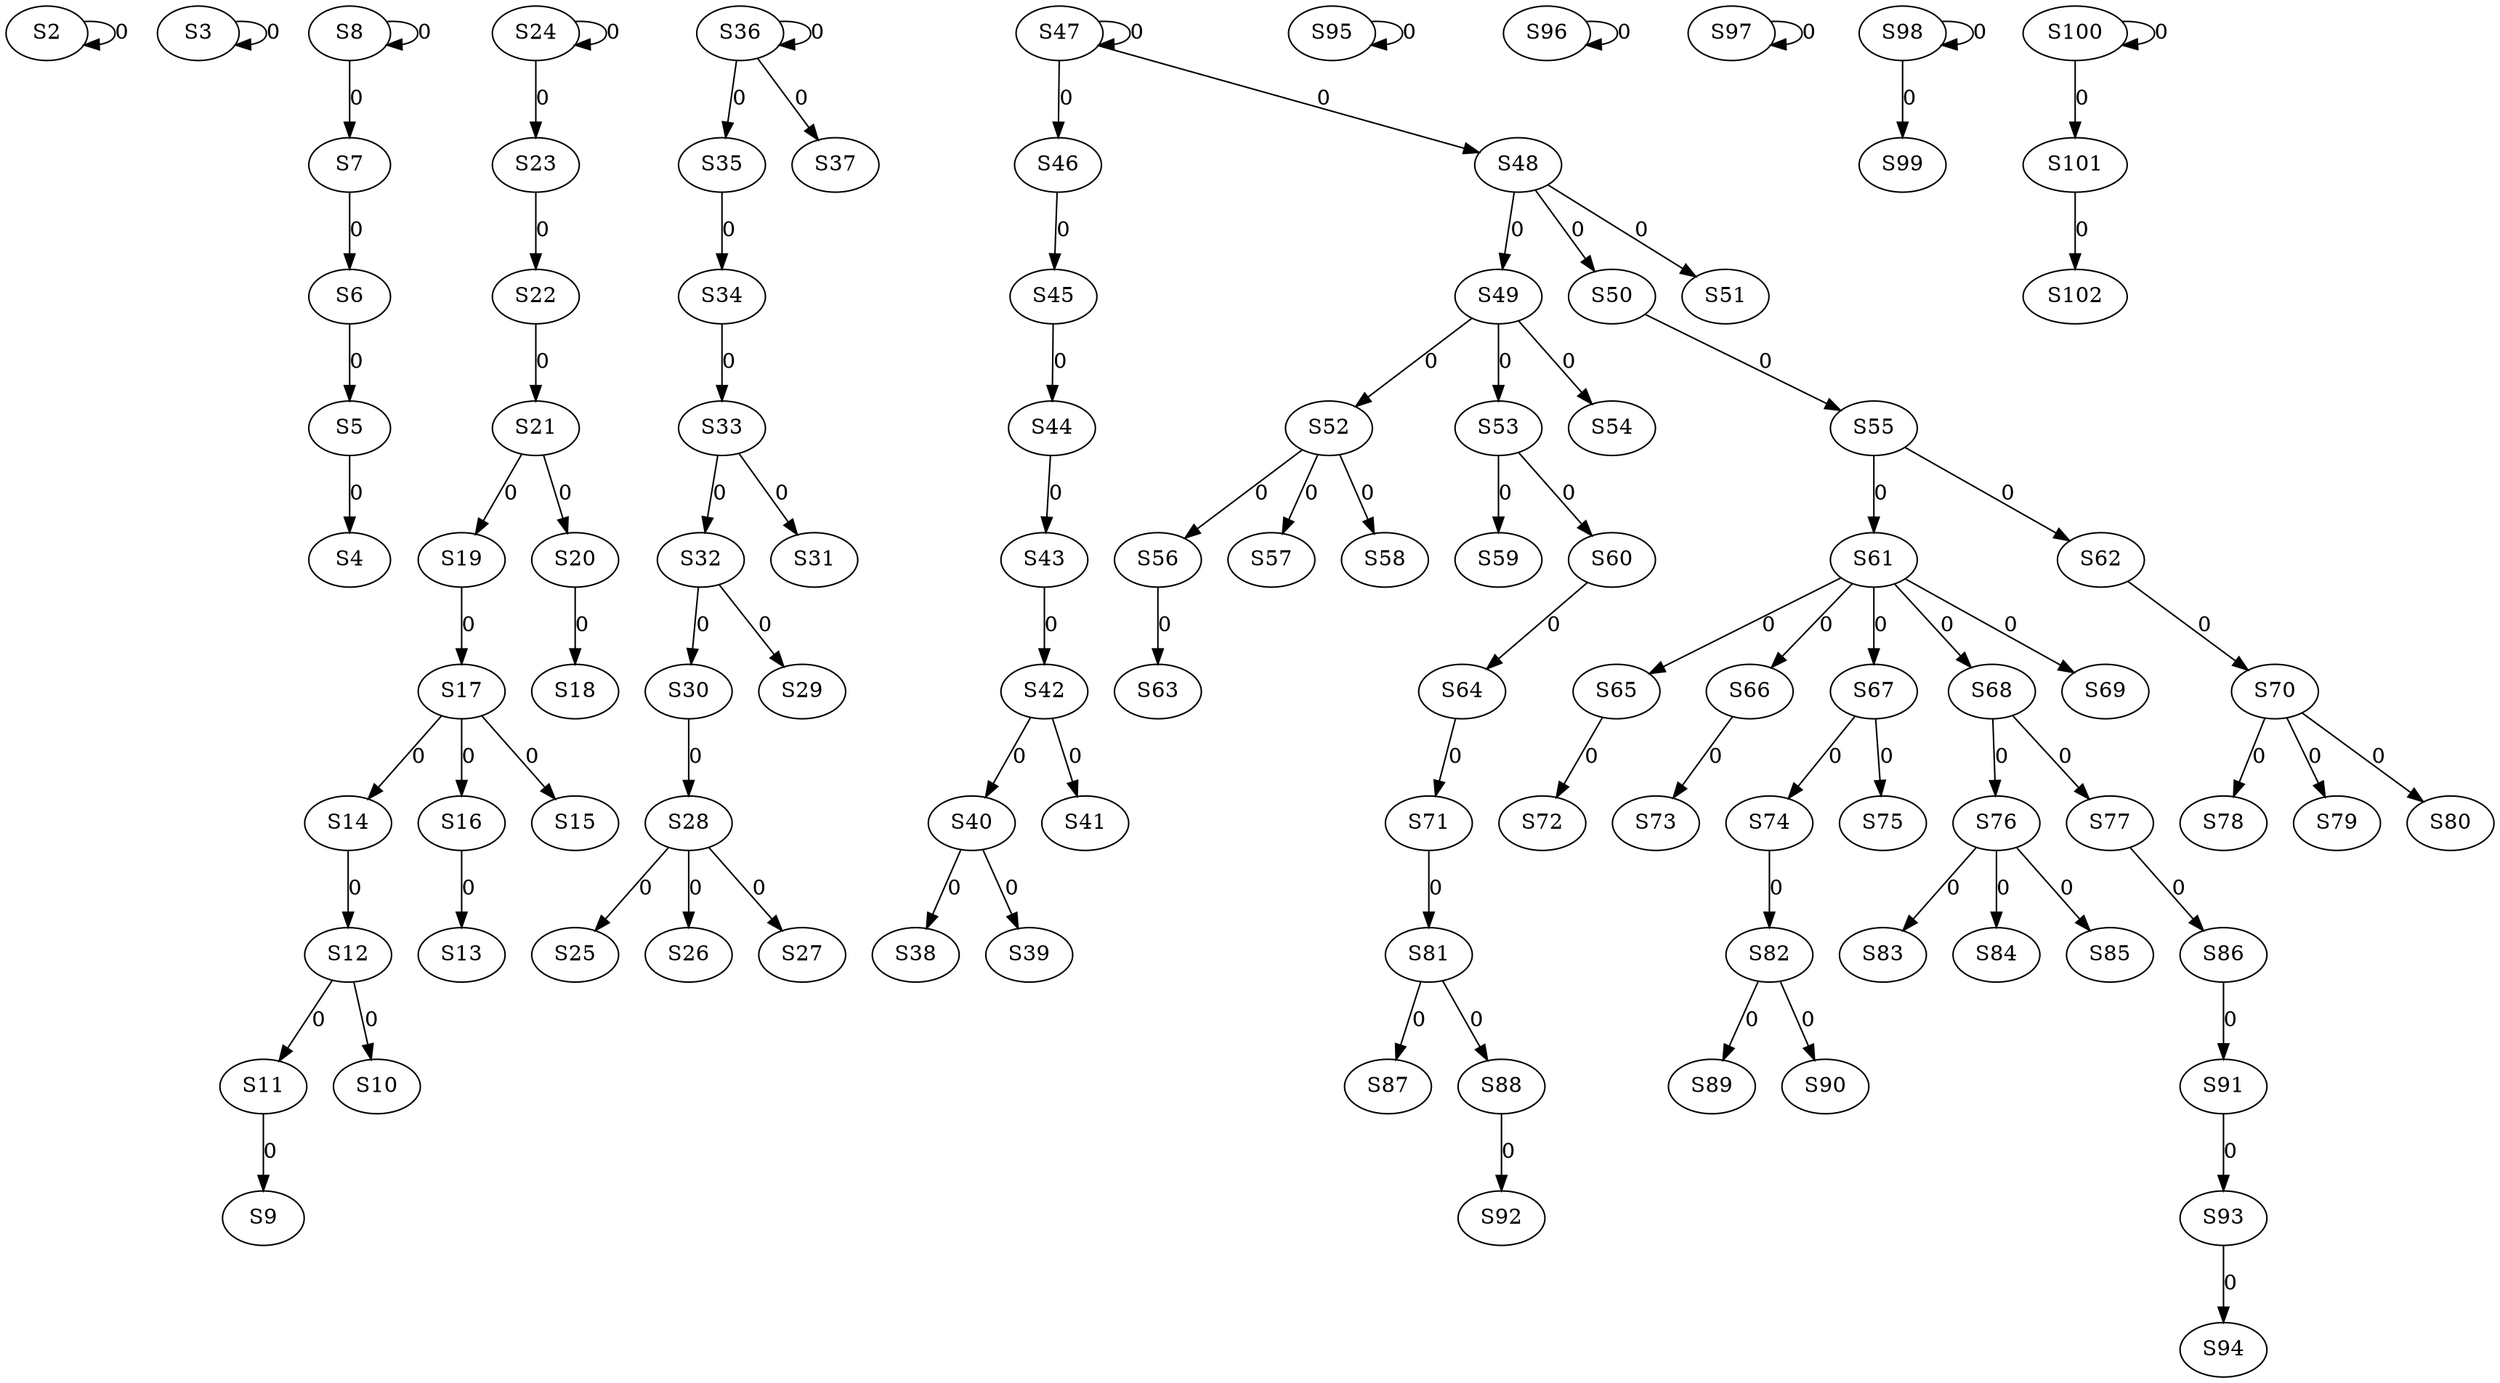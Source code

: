 strict digraph {
	S2 -> S2 [ label = 0 ];
	S3 -> S3 [ label = 0 ];
	S5 -> S4 [ label = 0 ];
	S6 -> S5 [ label = 0 ];
	S7 -> S6 [ label = 0 ];
	S8 -> S7 [ label = 0 ];
	S8 -> S8 [ label = 0 ];
	S11 -> S9 [ label = 0 ];
	S12 -> S10 [ label = 0 ];
	S12 -> S11 [ label = 0 ];
	S14 -> S12 [ label = 0 ];
	S16 -> S13 [ label = 0 ];
	S17 -> S14 [ label = 0 ];
	S17 -> S15 [ label = 0 ];
	S17 -> S16 [ label = 0 ];
	S19 -> S17 [ label = 0 ];
	S20 -> S18 [ label = 0 ];
	S21 -> S19 [ label = 0 ];
	S21 -> S20 [ label = 0 ];
	S22 -> S21 [ label = 0 ];
	S23 -> S22 [ label = 0 ];
	S24 -> S23 [ label = 0 ];
	S24 -> S24 [ label = 0 ];
	S28 -> S25 [ label = 0 ];
	S28 -> S26 [ label = 0 ];
	S28 -> S27 [ label = 0 ];
	S30 -> S28 [ label = 0 ];
	S32 -> S29 [ label = 0 ];
	S32 -> S30 [ label = 0 ];
	S33 -> S31 [ label = 0 ];
	S33 -> S32 [ label = 0 ];
	S34 -> S33 [ label = 0 ];
	S35 -> S34 [ label = 0 ];
	S36 -> S35 [ label = 0 ];
	S36 -> S36 [ label = 0 ];
	S36 -> S37 [ label = 0 ];
	S40 -> S38 [ label = 0 ];
	S40 -> S39 [ label = 0 ];
	S42 -> S40 [ label = 0 ];
	S42 -> S41 [ label = 0 ];
	S43 -> S42 [ label = 0 ];
	S44 -> S43 [ label = 0 ];
	S45 -> S44 [ label = 0 ];
	S46 -> S45 [ label = 0 ];
	S47 -> S46 [ label = 0 ];
	S47 -> S47 [ label = 0 ];
	S47 -> S48 [ label = 0 ];
	S48 -> S49 [ label = 0 ];
	S48 -> S50 [ label = 0 ];
	S48 -> S51 [ label = 0 ];
	S49 -> S52 [ label = 0 ];
	S49 -> S53 [ label = 0 ];
	S49 -> S54 [ label = 0 ];
	S50 -> S55 [ label = 0 ];
	S52 -> S56 [ label = 0 ];
	S52 -> S57 [ label = 0 ];
	S52 -> S58 [ label = 0 ];
	S53 -> S59 [ label = 0 ];
	S53 -> S60 [ label = 0 ];
	S55 -> S61 [ label = 0 ];
	S55 -> S62 [ label = 0 ];
	S56 -> S63 [ label = 0 ];
	S60 -> S64 [ label = 0 ];
	S61 -> S65 [ label = 0 ];
	S61 -> S66 [ label = 0 ];
	S61 -> S67 [ label = 0 ];
	S61 -> S68 [ label = 0 ];
	S61 -> S69 [ label = 0 ];
	S62 -> S70 [ label = 0 ];
	S64 -> S71 [ label = 0 ];
	S65 -> S72 [ label = 0 ];
	S66 -> S73 [ label = 0 ];
	S67 -> S74 [ label = 0 ];
	S67 -> S75 [ label = 0 ];
	S68 -> S76 [ label = 0 ];
	S68 -> S77 [ label = 0 ];
	S70 -> S78 [ label = 0 ];
	S70 -> S79 [ label = 0 ];
	S70 -> S80 [ label = 0 ];
	S71 -> S81 [ label = 0 ];
	S74 -> S82 [ label = 0 ];
	S76 -> S83 [ label = 0 ];
	S76 -> S84 [ label = 0 ];
	S76 -> S85 [ label = 0 ];
	S77 -> S86 [ label = 0 ];
	S81 -> S87 [ label = 0 ];
	S81 -> S88 [ label = 0 ];
	S82 -> S89 [ label = 0 ];
	S82 -> S90 [ label = 0 ];
	S86 -> S91 [ label = 0 ];
	S88 -> S92 [ label = 0 ];
	S91 -> S93 [ label = 0 ];
	S93 -> S94 [ label = 0 ];
	S95 -> S95 [ label = 0 ];
	S96 -> S96 [ label = 0 ];
	S97 -> S97 [ label = 0 ];
	S98 -> S98 [ label = 0 ];
	S98 -> S99 [ label = 0 ];
	S100 -> S100 [ label = 0 ];
	S100 -> S101 [ label = 0 ];
	S101 -> S102 [ label = 0 ];
}